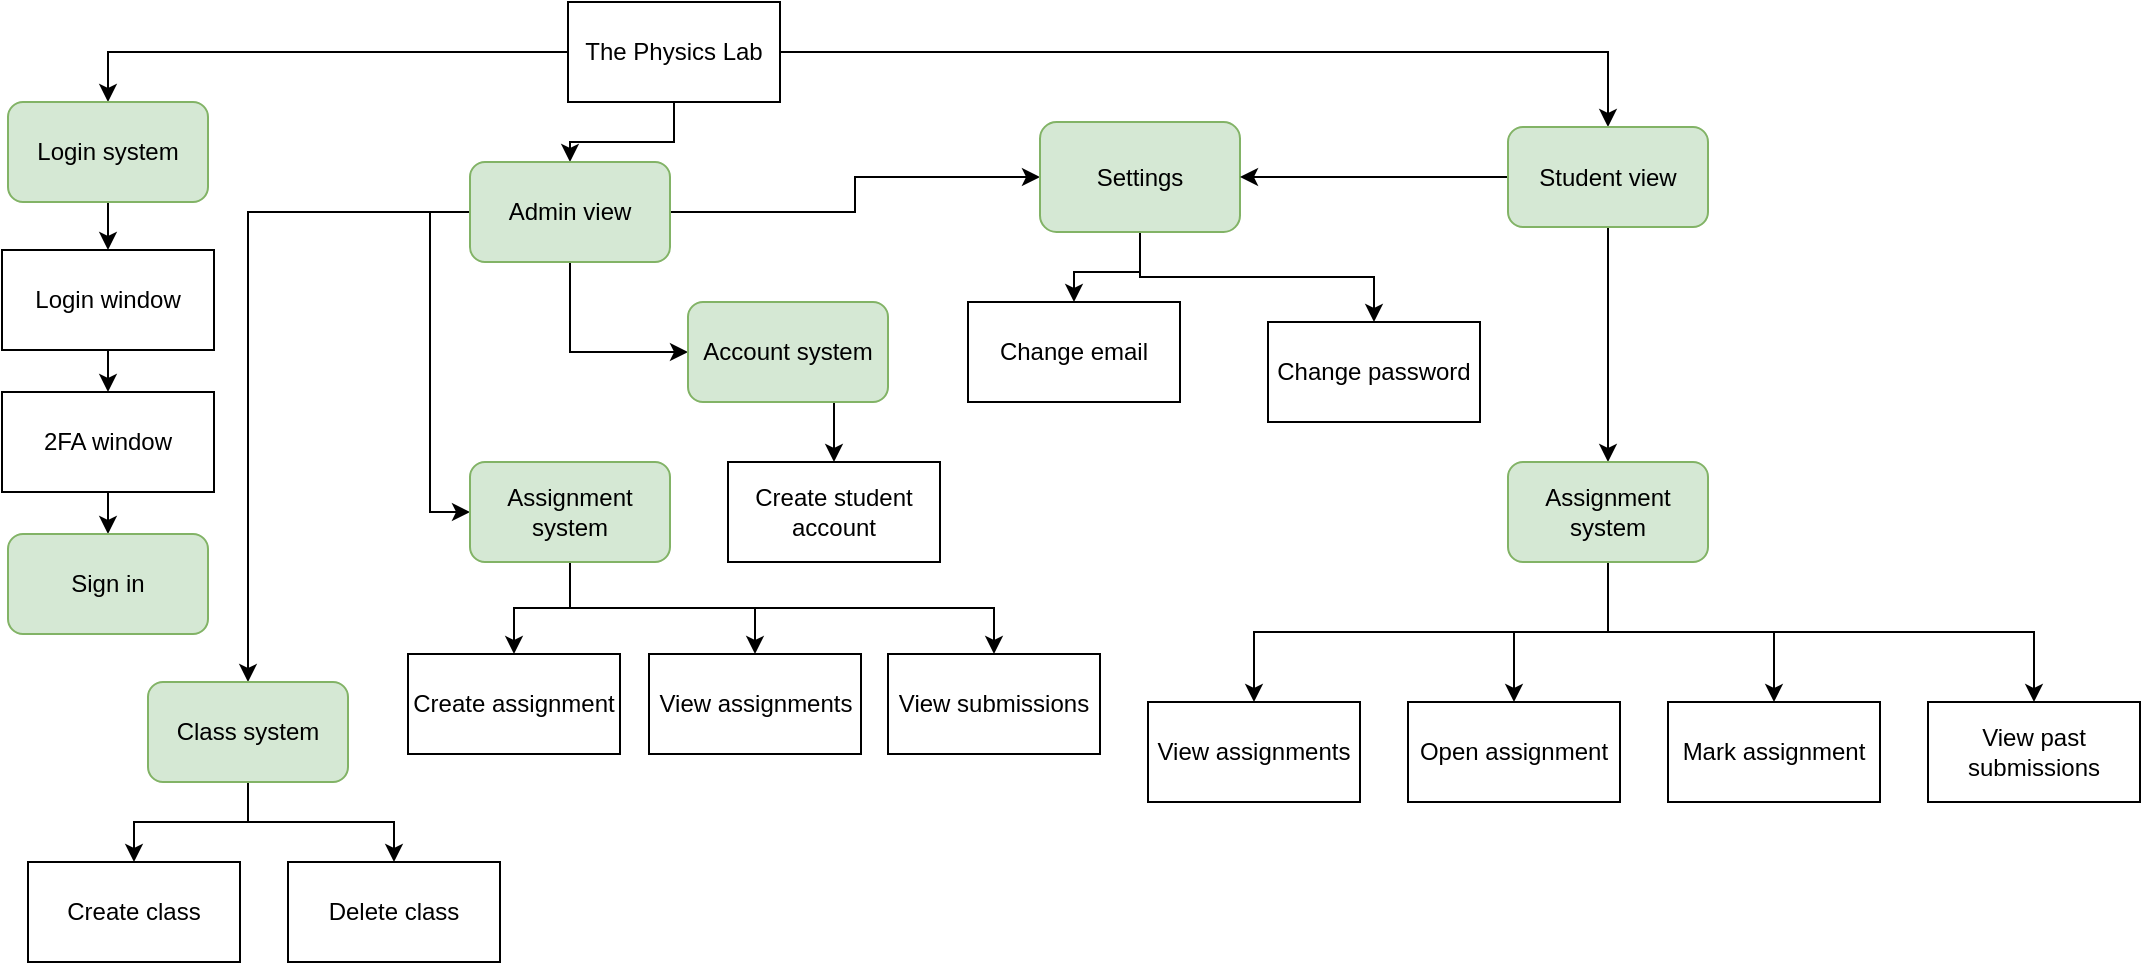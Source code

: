 <mxfile version="26.0.7">
  <diagram id="C5RBs43oDa-KdzZeNtuy" name="Page-1">
    <mxGraphModel dx="1048" dy="618" grid="1" gridSize="10" guides="1" tooltips="1" connect="1" arrows="1" fold="1" page="1" pageScale="1" pageWidth="827" pageHeight="1169" math="0" shadow="0">
      <root>
        <mxCell id="WIyWlLk6GJQsqaUBKTNV-0" />
        <mxCell id="WIyWlLk6GJQsqaUBKTNV-1" parent="WIyWlLk6GJQsqaUBKTNV-0" />
        <mxCell id="Xpce410ReCgsMayBrVwK-5" style="edgeStyle=orthogonalEdgeStyle;rounded=0;orthogonalLoop=1;jettySize=auto;html=1;exitX=0;exitY=0.5;exitDx=0;exitDy=0;entryX=0.5;entryY=0;entryDx=0;entryDy=0;" edge="1" parent="WIyWlLk6GJQsqaUBKTNV-1" source="Xpce410ReCgsMayBrVwK-1" target="Xpce410ReCgsMayBrVwK-4">
          <mxGeometry relative="1" as="geometry" />
        </mxCell>
        <mxCell id="Xpce410ReCgsMayBrVwK-21" value="" style="edgeStyle=orthogonalEdgeStyle;rounded=0;orthogonalLoop=1;jettySize=auto;html=1;" edge="1" parent="WIyWlLk6GJQsqaUBKTNV-1" source="Xpce410ReCgsMayBrVwK-1" target="Xpce410ReCgsMayBrVwK-18">
          <mxGeometry relative="1" as="geometry" />
        </mxCell>
        <mxCell id="Xpce410ReCgsMayBrVwK-39" style="edgeStyle=orthogonalEdgeStyle;rounded=0;orthogonalLoop=1;jettySize=auto;html=1;exitX=1;exitY=0.5;exitDx=0;exitDy=0;entryX=0.5;entryY=0;entryDx=0;entryDy=0;" edge="1" parent="WIyWlLk6GJQsqaUBKTNV-1" source="Xpce410ReCgsMayBrVwK-1" target="Xpce410ReCgsMayBrVwK-26">
          <mxGeometry relative="1" as="geometry" />
        </mxCell>
        <mxCell id="Xpce410ReCgsMayBrVwK-1" value="The Physics Lab" style="rounded=0;whiteSpace=wrap;html=1;" vertex="1" parent="WIyWlLk6GJQsqaUBKTNV-1">
          <mxGeometry x="320" y="10" width="106" height="50" as="geometry" />
        </mxCell>
        <mxCell id="Xpce410ReCgsMayBrVwK-10" value="" style="edgeStyle=orthogonalEdgeStyle;rounded=0;orthogonalLoop=1;jettySize=auto;html=1;" edge="1" parent="WIyWlLk6GJQsqaUBKTNV-1" source="Xpce410ReCgsMayBrVwK-4" target="Xpce410ReCgsMayBrVwK-7">
          <mxGeometry relative="1" as="geometry" />
        </mxCell>
        <mxCell id="Xpce410ReCgsMayBrVwK-4" value="Login system" style="rounded=1;whiteSpace=wrap;html=1;fillColor=#d5e8d4;strokeColor=#82b366;" vertex="1" parent="WIyWlLk6GJQsqaUBKTNV-1">
          <mxGeometry x="40" y="60" width="100" height="50" as="geometry" />
        </mxCell>
        <mxCell id="Xpce410ReCgsMayBrVwK-15" value="" style="edgeStyle=orthogonalEdgeStyle;rounded=0;orthogonalLoop=1;jettySize=auto;html=1;" edge="1" parent="WIyWlLk6GJQsqaUBKTNV-1" source="Xpce410ReCgsMayBrVwK-7" target="Xpce410ReCgsMayBrVwK-14">
          <mxGeometry relative="1" as="geometry" />
        </mxCell>
        <mxCell id="Xpce410ReCgsMayBrVwK-7" value="Login window" style="rounded=0;whiteSpace=wrap;html=1;" vertex="1" parent="WIyWlLk6GJQsqaUBKTNV-1">
          <mxGeometry x="37" y="134" width="106" height="50" as="geometry" />
        </mxCell>
        <mxCell id="Xpce410ReCgsMayBrVwK-11" value="View submissions" style="rounded=0;whiteSpace=wrap;html=1;" vertex="1" parent="WIyWlLk6GJQsqaUBKTNV-1">
          <mxGeometry x="480" y="336" width="106" height="50" as="geometry" />
        </mxCell>
        <mxCell id="Xpce410ReCgsMayBrVwK-12" value="View assignments" style="rounded=0;whiteSpace=wrap;html=1;" vertex="1" parent="WIyWlLk6GJQsqaUBKTNV-1">
          <mxGeometry x="360.5" y="336" width="106" height="50" as="geometry" />
        </mxCell>
        <mxCell id="Xpce410ReCgsMayBrVwK-13" value="Create assignment" style="rounded=0;whiteSpace=wrap;html=1;" vertex="1" parent="WIyWlLk6GJQsqaUBKTNV-1">
          <mxGeometry x="240" y="336" width="106" height="50" as="geometry" />
        </mxCell>
        <mxCell id="Xpce410ReCgsMayBrVwK-20" value="" style="edgeStyle=orthogonalEdgeStyle;rounded=0;orthogonalLoop=1;jettySize=auto;html=1;" edge="1" parent="WIyWlLk6GJQsqaUBKTNV-1" source="Xpce410ReCgsMayBrVwK-14" target="Xpce410ReCgsMayBrVwK-19">
          <mxGeometry relative="1" as="geometry" />
        </mxCell>
        <mxCell id="Xpce410ReCgsMayBrVwK-14" value="2FA window" style="rounded=0;whiteSpace=wrap;html=1;" vertex="1" parent="WIyWlLk6GJQsqaUBKTNV-1">
          <mxGeometry x="37" y="205" width="106" height="50" as="geometry" />
        </mxCell>
        <mxCell id="Xpce410ReCgsMayBrVwK-40" style="edgeStyle=orthogonalEdgeStyle;rounded=0;orthogonalLoop=1;jettySize=auto;html=1;exitX=1;exitY=0.5;exitDx=0;exitDy=0;entryX=0;entryY=0.5;entryDx=0;entryDy=0;" edge="1" parent="WIyWlLk6GJQsqaUBKTNV-1" source="Xpce410ReCgsMayBrVwK-18" target="Xpce410ReCgsMayBrVwK-25">
          <mxGeometry relative="1" as="geometry" />
        </mxCell>
        <mxCell id="Xpce410ReCgsMayBrVwK-58" style="edgeStyle=orthogonalEdgeStyle;rounded=0;orthogonalLoop=1;jettySize=auto;html=1;exitX=0;exitY=0.5;exitDx=0;exitDy=0;entryX=0.5;entryY=0;entryDx=0;entryDy=0;" edge="1" parent="WIyWlLk6GJQsqaUBKTNV-1" source="Xpce410ReCgsMayBrVwK-18" target="Xpce410ReCgsMayBrVwK-46">
          <mxGeometry relative="1" as="geometry" />
        </mxCell>
        <mxCell id="Xpce410ReCgsMayBrVwK-62" style="edgeStyle=orthogonalEdgeStyle;rounded=0;orthogonalLoop=1;jettySize=auto;html=1;exitX=0;exitY=0.5;exitDx=0;exitDy=0;entryX=0;entryY=0.5;entryDx=0;entryDy=0;" edge="1" parent="WIyWlLk6GJQsqaUBKTNV-1" source="Xpce410ReCgsMayBrVwK-18" target="Xpce410ReCgsMayBrVwK-27">
          <mxGeometry relative="1" as="geometry" />
        </mxCell>
        <mxCell id="Xpce410ReCgsMayBrVwK-63" style="edgeStyle=orthogonalEdgeStyle;rounded=0;orthogonalLoop=1;jettySize=auto;html=1;exitX=0.5;exitY=1;exitDx=0;exitDy=0;entryX=0;entryY=0.5;entryDx=0;entryDy=0;" edge="1" parent="WIyWlLk6GJQsqaUBKTNV-1" source="Xpce410ReCgsMayBrVwK-18" target="Xpce410ReCgsMayBrVwK-45">
          <mxGeometry relative="1" as="geometry" />
        </mxCell>
        <mxCell id="Xpce410ReCgsMayBrVwK-18" value="Admin view" style="rounded=1;whiteSpace=wrap;html=1;fillColor=#d5e8d4;strokeColor=#82b366;" vertex="1" parent="WIyWlLk6GJQsqaUBKTNV-1">
          <mxGeometry x="271" y="90" width="100" height="50" as="geometry" />
        </mxCell>
        <mxCell id="Xpce410ReCgsMayBrVwK-19" value="Sign in" style="rounded=1;whiteSpace=wrap;html=1;fillColor=#d5e8d4;strokeColor=#82b366;" vertex="1" parent="WIyWlLk6GJQsqaUBKTNV-1">
          <mxGeometry x="40" y="276" width="100" height="50" as="geometry" />
        </mxCell>
        <mxCell id="Xpce410ReCgsMayBrVwK-43" style="edgeStyle=orthogonalEdgeStyle;rounded=0;orthogonalLoop=1;jettySize=auto;html=1;exitX=0.5;exitY=1;exitDx=0;exitDy=0;entryX=0.5;entryY=0;entryDx=0;entryDy=0;" edge="1" parent="WIyWlLk6GJQsqaUBKTNV-1" source="Xpce410ReCgsMayBrVwK-25" target="Xpce410ReCgsMayBrVwK-35">
          <mxGeometry relative="1" as="geometry" />
        </mxCell>
        <mxCell id="Xpce410ReCgsMayBrVwK-44" style="edgeStyle=orthogonalEdgeStyle;rounded=0;orthogonalLoop=1;jettySize=auto;html=1;exitX=0.5;exitY=1;exitDx=0;exitDy=0;entryX=0.5;entryY=0;entryDx=0;entryDy=0;" edge="1" parent="WIyWlLk6GJQsqaUBKTNV-1" source="Xpce410ReCgsMayBrVwK-25" target="Xpce410ReCgsMayBrVwK-34">
          <mxGeometry relative="1" as="geometry" />
        </mxCell>
        <mxCell id="Xpce410ReCgsMayBrVwK-25" value="Settings" style="rounded=1;whiteSpace=wrap;html=1;fillColor=#d5e8d4;strokeColor=#82b366;" vertex="1" parent="WIyWlLk6GJQsqaUBKTNV-1">
          <mxGeometry x="556" y="70" width="100" height="55" as="geometry" />
        </mxCell>
        <mxCell id="Xpce410ReCgsMayBrVwK-41" style="edgeStyle=orthogonalEdgeStyle;rounded=0;orthogonalLoop=1;jettySize=auto;html=1;exitX=0;exitY=0.5;exitDx=0;exitDy=0;entryX=1;entryY=0.5;entryDx=0;entryDy=0;" edge="1" parent="WIyWlLk6GJQsqaUBKTNV-1" source="Xpce410ReCgsMayBrVwK-26" target="Xpce410ReCgsMayBrVwK-25">
          <mxGeometry relative="1" as="geometry" />
        </mxCell>
        <mxCell id="Xpce410ReCgsMayBrVwK-48" style="edgeStyle=orthogonalEdgeStyle;rounded=0;orthogonalLoop=1;jettySize=auto;html=1;exitX=0.5;exitY=1;exitDx=0;exitDy=0;entryX=0.5;entryY=0;entryDx=0;entryDy=0;" edge="1" parent="WIyWlLk6GJQsqaUBKTNV-1" source="Xpce410ReCgsMayBrVwK-26" target="Xpce410ReCgsMayBrVwK-47">
          <mxGeometry relative="1" as="geometry" />
        </mxCell>
        <mxCell id="Xpce410ReCgsMayBrVwK-26" value="Student view" style="rounded=1;whiteSpace=wrap;html=1;fillColor=#d5e8d4;strokeColor=#82b366;" vertex="1" parent="WIyWlLk6GJQsqaUBKTNV-1">
          <mxGeometry x="790" y="72.5" width="100" height="50" as="geometry" />
        </mxCell>
        <mxCell id="Xpce410ReCgsMayBrVwK-29" style="edgeStyle=orthogonalEdgeStyle;rounded=0;orthogonalLoop=1;jettySize=auto;html=1;exitX=0.5;exitY=1;exitDx=0;exitDy=0;" edge="1" parent="WIyWlLk6GJQsqaUBKTNV-1" source="Xpce410ReCgsMayBrVwK-27" target="Xpce410ReCgsMayBrVwK-13">
          <mxGeometry relative="1" as="geometry" />
        </mxCell>
        <mxCell id="Xpce410ReCgsMayBrVwK-30" style="edgeStyle=orthogonalEdgeStyle;rounded=0;orthogonalLoop=1;jettySize=auto;html=1;exitX=0.5;exitY=1;exitDx=0;exitDy=0;entryX=0.5;entryY=0;entryDx=0;entryDy=0;" edge="1" parent="WIyWlLk6GJQsqaUBKTNV-1" source="Xpce410ReCgsMayBrVwK-27" target="Xpce410ReCgsMayBrVwK-12">
          <mxGeometry relative="1" as="geometry" />
        </mxCell>
        <mxCell id="Xpce410ReCgsMayBrVwK-36" style="edgeStyle=orthogonalEdgeStyle;rounded=0;orthogonalLoop=1;jettySize=auto;html=1;exitX=0.5;exitY=1;exitDx=0;exitDy=0;entryX=0.5;entryY=0;entryDx=0;entryDy=0;" edge="1" parent="WIyWlLk6GJQsqaUBKTNV-1" source="Xpce410ReCgsMayBrVwK-27" target="Xpce410ReCgsMayBrVwK-11">
          <mxGeometry relative="1" as="geometry" />
        </mxCell>
        <mxCell id="Xpce410ReCgsMayBrVwK-27" value="Assignment system" style="rounded=1;whiteSpace=wrap;html=1;fillColor=#d5e8d4;strokeColor=#82b366;" vertex="1" parent="WIyWlLk6GJQsqaUBKTNV-1">
          <mxGeometry x="271" y="240" width="100" height="50" as="geometry" />
        </mxCell>
        <mxCell id="Xpce410ReCgsMayBrVwK-31" value="Mark assignment" style="rounded=0;whiteSpace=wrap;html=1;" vertex="1" parent="WIyWlLk6GJQsqaUBKTNV-1">
          <mxGeometry x="870" y="360" width="106" height="50" as="geometry" />
        </mxCell>
        <mxCell id="Xpce410ReCgsMayBrVwK-32" value="Open assignment" style="rounded=0;whiteSpace=wrap;html=1;" vertex="1" parent="WIyWlLk6GJQsqaUBKTNV-1">
          <mxGeometry x="740" y="360" width="106" height="50" as="geometry" />
        </mxCell>
        <mxCell id="Xpce410ReCgsMayBrVwK-33" value="View assignments" style="rounded=0;whiteSpace=wrap;html=1;" vertex="1" parent="WIyWlLk6GJQsqaUBKTNV-1">
          <mxGeometry x="610" y="360" width="106" height="50" as="geometry" />
        </mxCell>
        <mxCell id="Xpce410ReCgsMayBrVwK-34" value="Change password" style="rounded=0;whiteSpace=wrap;html=1;" vertex="1" parent="WIyWlLk6GJQsqaUBKTNV-1">
          <mxGeometry x="670" y="170" width="106" height="50" as="geometry" />
        </mxCell>
        <mxCell id="Xpce410ReCgsMayBrVwK-35" value="Change email" style="rounded=0;whiteSpace=wrap;html=1;" vertex="1" parent="WIyWlLk6GJQsqaUBKTNV-1">
          <mxGeometry x="520" y="160" width="106" height="50" as="geometry" />
        </mxCell>
        <mxCell id="Xpce410ReCgsMayBrVwK-64" style="edgeStyle=orthogonalEdgeStyle;rounded=0;orthogonalLoop=1;jettySize=auto;html=1;exitX=0.5;exitY=1;exitDx=0;exitDy=0;entryX=0.5;entryY=0;entryDx=0;entryDy=0;" edge="1" parent="WIyWlLk6GJQsqaUBKTNV-1" source="Xpce410ReCgsMayBrVwK-45" target="Xpce410ReCgsMayBrVwK-52">
          <mxGeometry relative="1" as="geometry" />
        </mxCell>
        <mxCell id="Xpce410ReCgsMayBrVwK-45" value="Account system" style="rounded=1;whiteSpace=wrap;html=1;fillColor=#d5e8d4;strokeColor=#82b366;" vertex="1" parent="WIyWlLk6GJQsqaUBKTNV-1">
          <mxGeometry x="380" y="160" width="100" height="50" as="geometry" />
        </mxCell>
        <mxCell id="Xpce410ReCgsMayBrVwK-59" style="edgeStyle=orthogonalEdgeStyle;rounded=0;orthogonalLoop=1;jettySize=auto;html=1;exitX=0.5;exitY=1;exitDx=0;exitDy=0;entryX=0.5;entryY=0;entryDx=0;entryDy=0;" edge="1" parent="WIyWlLk6GJQsqaUBKTNV-1" source="Xpce410ReCgsMayBrVwK-46" target="Xpce410ReCgsMayBrVwK-54">
          <mxGeometry relative="1" as="geometry" />
        </mxCell>
        <mxCell id="Xpce410ReCgsMayBrVwK-60" style="edgeStyle=orthogonalEdgeStyle;rounded=0;orthogonalLoop=1;jettySize=auto;html=1;exitX=0.5;exitY=1;exitDx=0;exitDy=0;entryX=0.5;entryY=0;entryDx=0;entryDy=0;" edge="1" parent="WIyWlLk6GJQsqaUBKTNV-1" source="Xpce410ReCgsMayBrVwK-46" target="Xpce410ReCgsMayBrVwK-53">
          <mxGeometry relative="1" as="geometry" />
        </mxCell>
        <mxCell id="Xpce410ReCgsMayBrVwK-46" value="Class system" style="rounded=1;whiteSpace=wrap;html=1;fillColor=#d5e8d4;strokeColor=#82b366;" vertex="1" parent="WIyWlLk6GJQsqaUBKTNV-1">
          <mxGeometry x="110" y="350" width="100" height="50" as="geometry" />
        </mxCell>
        <mxCell id="Xpce410ReCgsMayBrVwK-49" style="edgeStyle=orthogonalEdgeStyle;rounded=0;orthogonalLoop=1;jettySize=auto;html=1;exitX=0.5;exitY=1;exitDx=0;exitDy=0;entryX=0.5;entryY=0;entryDx=0;entryDy=0;" edge="1" parent="WIyWlLk6GJQsqaUBKTNV-1" source="Xpce410ReCgsMayBrVwK-47" target="Xpce410ReCgsMayBrVwK-33">
          <mxGeometry relative="1" as="geometry" />
        </mxCell>
        <mxCell id="Xpce410ReCgsMayBrVwK-51" style="edgeStyle=orthogonalEdgeStyle;rounded=0;orthogonalLoop=1;jettySize=auto;html=1;exitX=0.5;exitY=1;exitDx=0;exitDy=0;" edge="1" parent="WIyWlLk6GJQsqaUBKTNV-1" source="Xpce410ReCgsMayBrVwK-47" target="Xpce410ReCgsMayBrVwK-32">
          <mxGeometry relative="1" as="geometry" />
        </mxCell>
        <mxCell id="Xpce410ReCgsMayBrVwK-56" style="edgeStyle=orthogonalEdgeStyle;rounded=0;orthogonalLoop=1;jettySize=auto;html=1;exitX=0.5;exitY=1;exitDx=0;exitDy=0;entryX=0.5;entryY=0;entryDx=0;entryDy=0;" edge="1" parent="WIyWlLk6GJQsqaUBKTNV-1" source="Xpce410ReCgsMayBrVwK-47" target="Xpce410ReCgsMayBrVwK-31">
          <mxGeometry relative="1" as="geometry" />
        </mxCell>
        <mxCell id="Xpce410ReCgsMayBrVwK-57" style="edgeStyle=orthogonalEdgeStyle;rounded=0;orthogonalLoop=1;jettySize=auto;html=1;exitX=0.5;exitY=1;exitDx=0;exitDy=0;entryX=0.5;entryY=0;entryDx=0;entryDy=0;" edge="1" parent="WIyWlLk6GJQsqaUBKTNV-1" source="Xpce410ReCgsMayBrVwK-47" target="Xpce410ReCgsMayBrVwK-55">
          <mxGeometry relative="1" as="geometry" />
        </mxCell>
        <mxCell id="Xpce410ReCgsMayBrVwK-47" value="Assignment system" style="rounded=1;whiteSpace=wrap;html=1;fillColor=#d5e8d4;strokeColor=#82b366;" vertex="1" parent="WIyWlLk6GJQsqaUBKTNV-1">
          <mxGeometry x="790" y="240" width="100" height="50" as="geometry" />
        </mxCell>
        <mxCell id="Xpce410ReCgsMayBrVwK-52" value="Create student account" style="rounded=0;whiteSpace=wrap;html=1;" vertex="1" parent="WIyWlLk6GJQsqaUBKTNV-1">
          <mxGeometry x="400" y="240" width="106" height="50" as="geometry" />
        </mxCell>
        <mxCell id="Xpce410ReCgsMayBrVwK-53" value="Delete class" style="rounded=0;whiteSpace=wrap;html=1;" vertex="1" parent="WIyWlLk6GJQsqaUBKTNV-1">
          <mxGeometry x="180" y="440" width="106" height="50" as="geometry" />
        </mxCell>
        <mxCell id="Xpce410ReCgsMayBrVwK-54" value="Create class" style="rounded=0;whiteSpace=wrap;html=1;" vertex="1" parent="WIyWlLk6GJQsqaUBKTNV-1">
          <mxGeometry x="50" y="440" width="106" height="50" as="geometry" />
        </mxCell>
        <mxCell id="Xpce410ReCgsMayBrVwK-55" value="View past submissions" style="rounded=0;whiteSpace=wrap;html=1;" vertex="1" parent="WIyWlLk6GJQsqaUBKTNV-1">
          <mxGeometry x="1000" y="360" width="106" height="50" as="geometry" />
        </mxCell>
      </root>
    </mxGraphModel>
  </diagram>
</mxfile>
